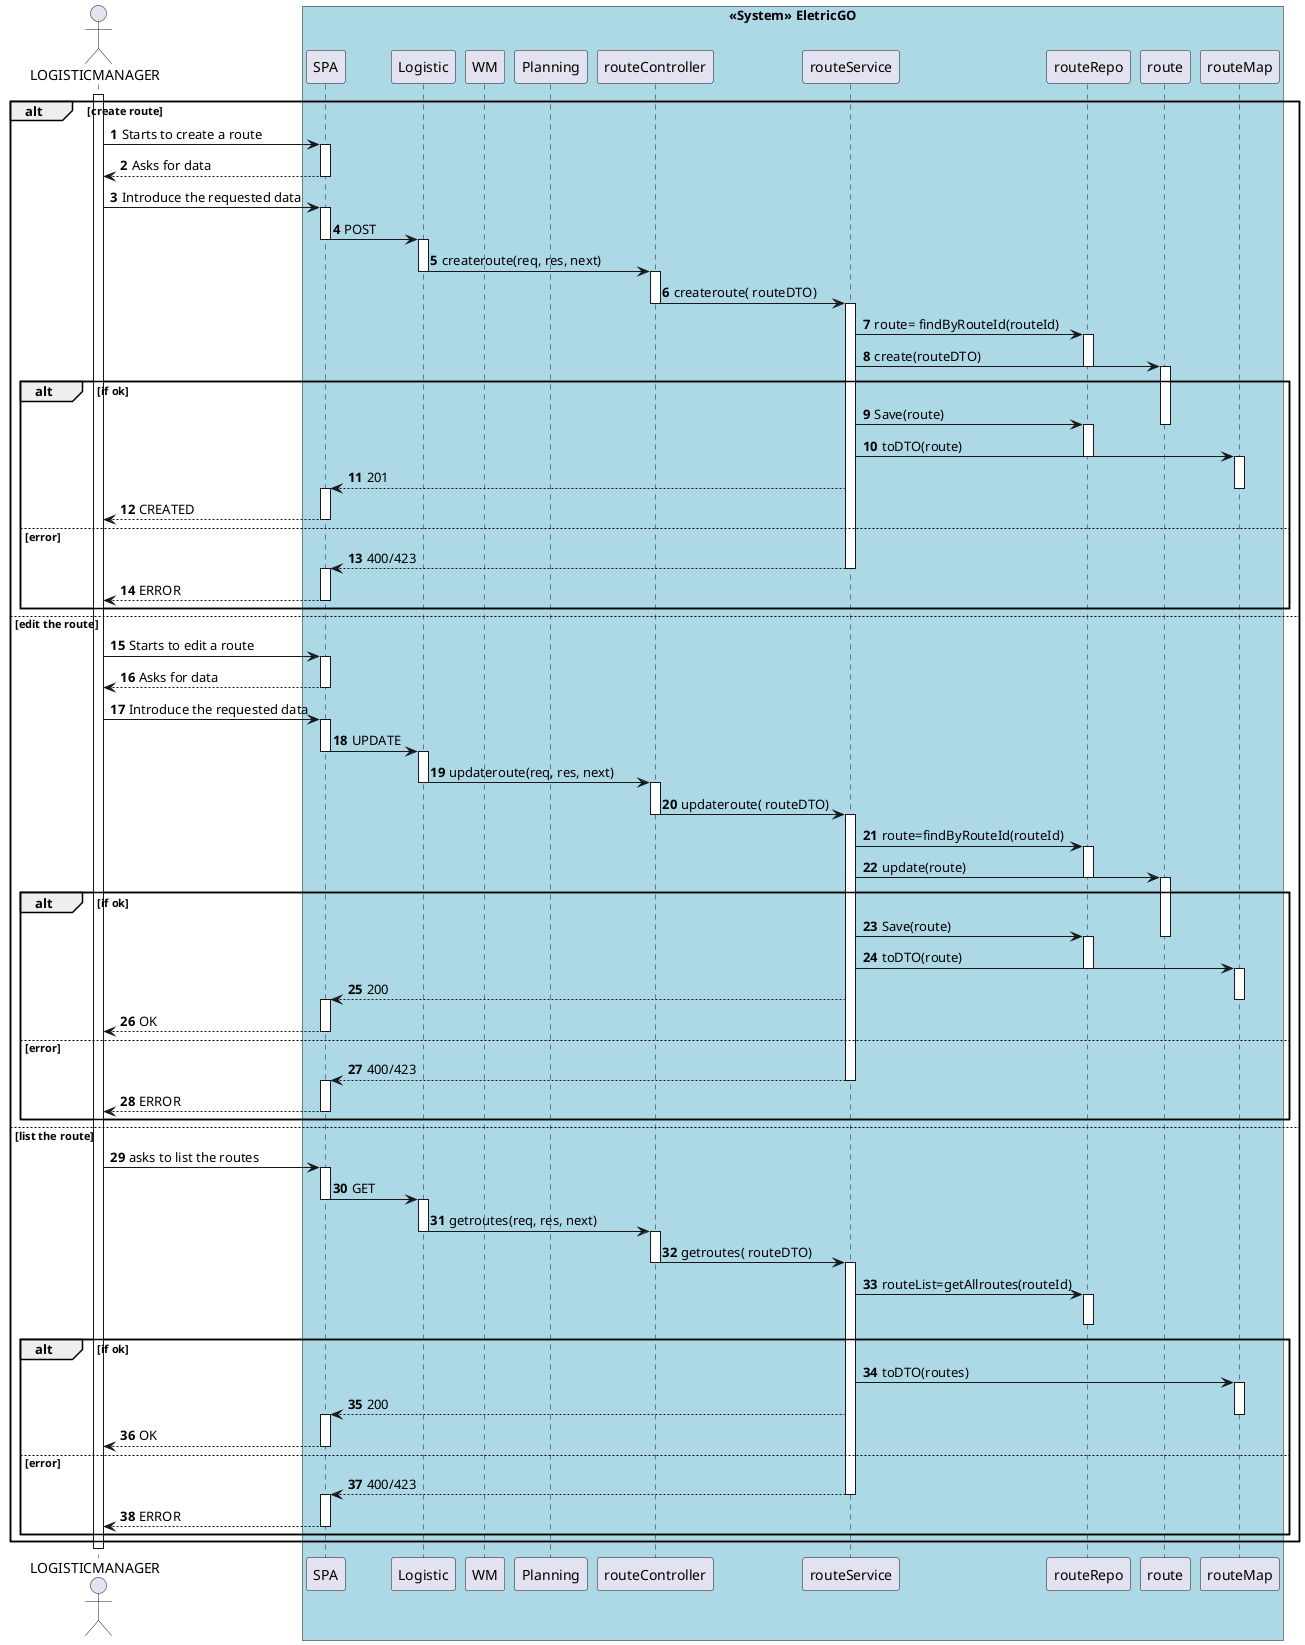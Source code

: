 @startuml Sequence Diagram
autonumber

actor LOGISTICMANAGER as LM

activate LM
box "<<System>> EletricGO" #LightBlue
'participant "<<System>> EletricGO" as E
participant "SPA" as SPA
participant "Logistic" as LOGI
participant "WM" as WM
participant "Planning" as PLAN
participant "routeController" as ctrl
participant "routeService" as serv
participant "routeRepo" as repo
participant "route" as route
participant "routeMap" as map

end box

alt create route
    LM -> SPA: Starts to create a route
    activate SPA
    SPA --> LM: Asks for data
    deactivate SPA
    LM-> SPA: Introduce the requested data
    activate SPA
    SPA -> LOGI: POST
    deactivate SPA
    activate LOGI
    LOGI -> ctrl: createroute(req, res, next)
    deactivate LOGI
    activate ctrl
    ctrl -> serv: createroute( routeDTO)
    deactivate ctrl
    activate serv
   
    serv -> repo:route= findByRouteId(routeId)
    activate repo
    serv -> route: create(routeDTO)
    deactivate repo
    activate route

    alt if ok
    serv -> repo: Save(route)
    deactivate route
    activate repo
    serv -> map: toDTO(route)
    deactivate repo
    activate map

    serv --> SPA: 201
    deactivate map
     
    activate SPA
    LM <-- SPA: CREATED
    deactivate SPA
   
    else error
    SPA <-- serv: 400/423
    deactivate LOGI
    activate SPA

    deactivate serv
    LM <-- SPA: ERROR
    deactivate SPA

    end alt




    else edit the route

    LM -> SPA: Starts to edit a route
    activate SPA
    SPA --> LM: Asks for data
    deactivate SPA

    LM-> SPA: Introduce the requested data

    activate SPA
    SPA -> LOGI: UPDATE
    deactivate SPA
    activate LOGI
    LOGI -> ctrl: updateroute(req, res, next)
    deactivate LOGI
    activate ctrl
    ctrl -> serv: updateroute( routeDTO)
    deactivate ctrl
    activate serv
   
    serv -> repo: route=findByRouteId(routeId)
    activate repo
    serv -> route: update(route)
    deactivate repo
    activate route

    alt if ok
    serv -> repo: Save(route)
    deactivate route
    activate repo
    serv -> map: toDTO(route)
    deactivate repo
    activate map

    serv --> SPA: 200
    deactivate map
     
    activate SPA
    LM <-- SPA: OK
    deactivate SPA
   
    else error
    SPA <-- serv: 400/423
    deactivate LOGI
    activate SPA

    deactivate serv
    LM <-- SPA: ERROR
    deactivate SPA

    end alt

        else list the route
            LM -> SPA: asks to list the routes
            activate SPA
            SPA -> LOGI: GET
            deactivate SPA
    activate LOGI
    LOGI -> ctrl: getroutes(req, res, next)
    deactivate LOGI
    activate ctrl
    ctrl -> serv: getroutes( routeDTO)
    deactivate ctrl
    activate serv
   
    serv -> repo: routeList=getAllroutes(routeId)
    activate repo
    deactivate repo

    alt if ok
    
    serv -> map: toDTO(routes)
    activate map

    serv --> SPA: 200
    deactivate map
     
    activate SPA
    LM <-- SPA: OK
    deactivate SPA
   
    else error
    SPA <-- serv: 400/423
    deactivate LOGI
    activate SPA

    deactivate serv
    LM <-- SPA: ERROR
    deactivate SPA

    end alt
    end alt


    deactivate LM

 @enduml